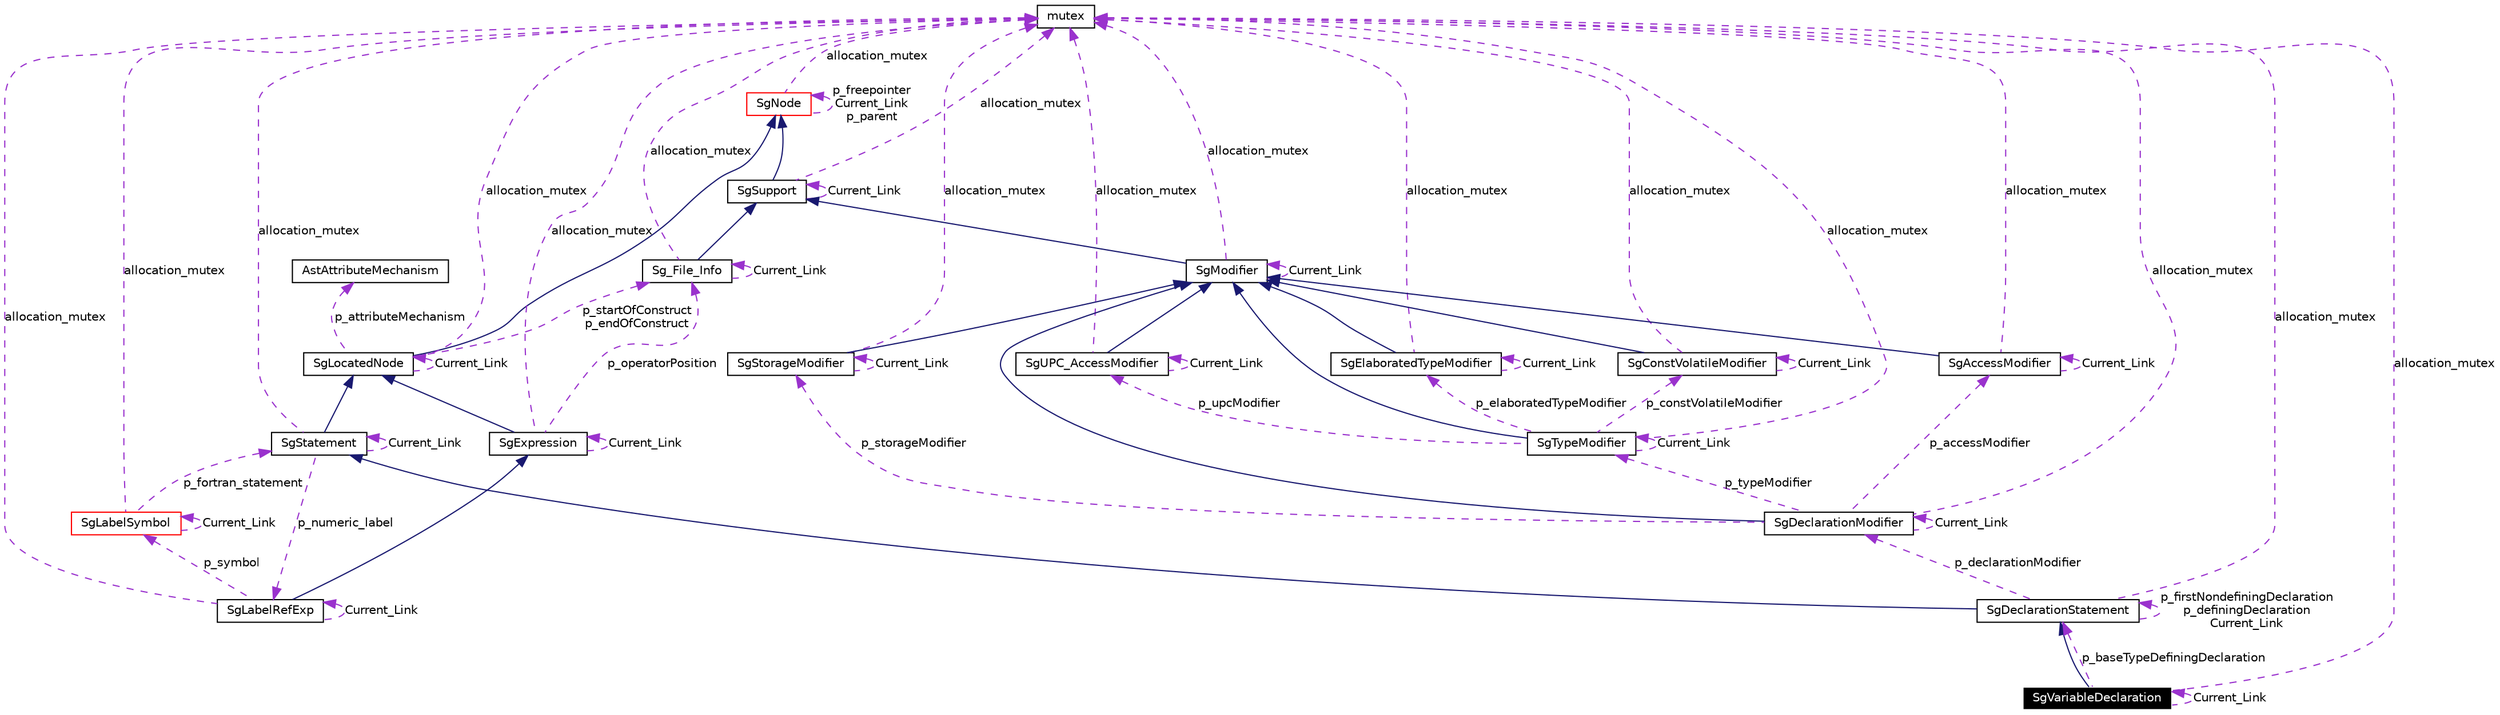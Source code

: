 digraph G
{
  edge [fontname="Helvetica",fontsize=10,labelfontname="Helvetica",labelfontsize=10];
  node [fontname="Helvetica",fontsize=10,shape=record];
  Node1 [label="SgVariableDeclaration",height=0.2,width=0.4,color="white", fillcolor="black", style="filled" fontcolor="white"];
  Node2 -> Node1 [dir=back,color="midnightblue",fontsize=10,style="solid",fontname="Helvetica"];
  Node2 [label="SgDeclarationStatement",height=0.2,width=0.4,color="black",URL="$classSgDeclarationStatement.html"];
  Node3 -> Node2 [dir=back,color="midnightblue",fontsize=10,style="solid",fontname="Helvetica"];
  Node3 [label="SgStatement",height=0.2,width=0.4,color="black",URL="$classSgStatement.html"];
  Node4 -> Node3 [dir=back,color="midnightblue",fontsize=10,style="solid",fontname="Helvetica"];
  Node4 [label="SgLocatedNode",height=0.2,width=0.4,color="black",URL="$classSgLocatedNode.html"];
  Node5 -> Node4 [dir=back,color="midnightblue",fontsize=10,style="solid",fontname="Helvetica"];
  Node5 [label="SgNode",height=0.2,width=0.4,color="red",URL="$classSgNode.html"];
  Node5 -> Node5 [dir=back,color="darkorchid3",fontsize=10,style="dashed",label="p_freepointer\nCurrent_Link\np_parent",fontname="Helvetica"];
  Node6 -> Node5 [dir=back,color="darkorchid3",fontsize=10,style="dashed",label="allocation_mutex",fontname="Helvetica"];
  Node6 [label="mutex",height=0.2,width=0.4,color="black",URL="$classmutex.html"];
  Node6 -> Node4 [dir=back,color="darkorchid3",fontsize=10,style="dashed",label="allocation_mutex",fontname="Helvetica"];
  Node7 -> Node4 [dir=back,color="darkorchid3",fontsize=10,style="dashed",label="p_attributeMechanism",fontname="Helvetica"];
  Node7 [label="AstAttributeMechanism",height=0.2,width=0.4,color="black",URL="$classAstAttributeMechanism.html"];
  Node8 -> Node4 [dir=back,color="darkorchid3",fontsize=10,style="dashed",label="p_startOfConstruct\np_endOfConstruct",fontname="Helvetica"];
  Node8 [label="Sg_File_Info",height=0.2,width=0.4,color="black",URL="$classSg__File__Info.html"];
  Node9 -> Node8 [dir=back,color="midnightblue",fontsize=10,style="solid",fontname="Helvetica"];
  Node9 [label="SgSupport",height=0.2,width=0.4,color="black",URL="$classSgSupport.html"];
  Node5 -> Node9 [dir=back,color="midnightblue",fontsize=10,style="solid",fontname="Helvetica"];
  Node6 -> Node9 [dir=back,color="darkorchid3",fontsize=10,style="dashed",label="allocation_mutex",fontname="Helvetica"];
  Node9 -> Node9 [dir=back,color="darkorchid3",fontsize=10,style="dashed",label="Current_Link",fontname="Helvetica"];
  Node6 -> Node8 [dir=back,color="darkorchid3",fontsize=10,style="dashed",label="allocation_mutex",fontname="Helvetica"];
  Node8 -> Node8 [dir=back,color="darkorchid3",fontsize=10,style="dashed",label="Current_Link",fontname="Helvetica"];
  Node4 -> Node4 [dir=back,color="darkorchid3",fontsize=10,style="dashed",label="Current_Link",fontname="Helvetica"];
  Node10 -> Node3 [dir=back,color="darkorchid3",fontsize=10,style="dashed",label="p_numeric_label",fontname="Helvetica"];
  Node10 [label="SgLabelRefExp",height=0.2,width=0.4,color="black",URL="$classSgLabelRefExp.html"];
  Node11 -> Node10 [dir=back,color="midnightblue",fontsize=10,style="solid",fontname="Helvetica"];
  Node11 [label="SgExpression",height=0.2,width=0.4,color="black",URL="$classSgExpression.html"];
  Node4 -> Node11 [dir=back,color="midnightblue",fontsize=10,style="solid",fontname="Helvetica"];
  Node11 -> Node11 [dir=back,color="darkorchid3",fontsize=10,style="dashed",label="Current_Link",fontname="Helvetica"];
  Node6 -> Node11 [dir=back,color="darkorchid3",fontsize=10,style="dashed",label="allocation_mutex",fontname="Helvetica"];
  Node8 -> Node11 [dir=back,color="darkorchid3",fontsize=10,style="dashed",label="p_operatorPosition",fontname="Helvetica"];
  Node10 -> Node10 [dir=back,color="darkorchid3",fontsize=10,style="dashed",label="Current_Link",fontname="Helvetica"];
  Node6 -> Node10 [dir=back,color="darkorchid3",fontsize=10,style="dashed",label="allocation_mutex",fontname="Helvetica"];
  Node12 -> Node10 [dir=back,color="darkorchid3",fontsize=10,style="dashed",label="p_symbol",fontname="Helvetica"];
  Node12 [label="SgLabelSymbol",height=0.2,width=0.4,color="red",URL="$classSgLabelSymbol.html"];
  Node3 -> Node12 [dir=back,color="darkorchid3",fontsize=10,style="dashed",label="p_fortran_statement",fontname="Helvetica"];
  Node6 -> Node12 [dir=back,color="darkorchid3",fontsize=10,style="dashed",label="allocation_mutex",fontname="Helvetica"];
  Node12 -> Node12 [dir=back,color="darkorchid3",fontsize=10,style="dashed",label="Current_Link",fontname="Helvetica"];
  Node3 -> Node3 [dir=back,color="darkorchid3",fontsize=10,style="dashed",label="Current_Link",fontname="Helvetica"];
  Node6 -> Node3 [dir=back,color="darkorchid3",fontsize=10,style="dashed",label="allocation_mutex",fontname="Helvetica"];
  Node13 -> Node2 [dir=back,color="darkorchid3",fontsize=10,style="dashed",label="p_declarationModifier",fontname="Helvetica"];
  Node13 [label="SgDeclarationModifier",height=0.2,width=0.4,color="black",URL="$classSgDeclarationModifier.html"];
  Node14 -> Node13 [dir=back,color="midnightblue",fontsize=10,style="solid",fontname="Helvetica"];
  Node14 [label="SgModifier",height=0.2,width=0.4,color="black",URL="$classSgModifier.html"];
  Node9 -> Node14 [dir=back,color="midnightblue",fontsize=10,style="solid",fontname="Helvetica"];
  Node6 -> Node14 [dir=back,color="darkorchid3",fontsize=10,style="dashed",label="allocation_mutex",fontname="Helvetica"];
  Node14 -> Node14 [dir=back,color="darkorchid3",fontsize=10,style="dashed",label="Current_Link",fontname="Helvetica"];
  Node15 -> Node13 [dir=back,color="darkorchid3",fontsize=10,style="dashed",label="p_typeModifier",fontname="Helvetica"];
  Node15 [label="SgTypeModifier",height=0.2,width=0.4,color="black",URL="$classSgTypeModifier.html"];
  Node14 -> Node15 [dir=back,color="midnightblue",fontsize=10,style="solid",fontname="Helvetica"];
  Node16 -> Node15 [dir=back,color="darkorchid3",fontsize=10,style="dashed",label="p_elaboratedTypeModifier",fontname="Helvetica"];
  Node16 [label="SgElaboratedTypeModifier",height=0.2,width=0.4,color="black",URL="$classSgElaboratedTypeModifier.html"];
  Node14 -> Node16 [dir=back,color="midnightblue",fontsize=10,style="solid",fontname="Helvetica"];
  Node16 -> Node16 [dir=back,color="darkorchid3",fontsize=10,style="dashed",label="Current_Link",fontname="Helvetica"];
  Node6 -> Node16 [dir=back,color="darkorchid3",fontsize=10,style="dashed",label="allocation_mutex",fontname="Helvetica"];
  Node15 -> Node15 [dir=back,color="darkorchid3",fontsize=10,style="dashed",label="Current_Link",fontname="Helvetica"];
  Node17 -> Node15 [dir=back,color="darkorchid3",fontsize=10,style="dashed",label="p_constVolatileModifier",fontname="Helvetica"];
  Node17 [label="SgConstVolatileModifier",height=0.2,width=0.4,color="black",URL="$classSgConstVolatileModifier.html"];
  Node14 -> Node17 [dir=back,color="midnightblue",fontsize=10,style="solid",fontname="Helvetica"];
  Node17 -> Node17 [dir=back,color="darkorchid3",fontsize=10,style="dashed",label="Current_Link",fontname="Helvetica"];
  Node6 -> Node17 [dir=back,color="darkorchid3",fontsize=10,style="dashed",label="allocation_mutex",fontname="Helvetica"];
  Node6 -> Node15 [dir=back,color="darkorchid3",fontsize=10,style="dashed",label="allocation_mutex",fontname="Helvetica"];
  Node18 -> Node15 [dir=back,color="darkorchid3",fontsize=10,style="dashed",label="p_upcModifier",fontname="Helvetica"];
  Node18 [label="SgUPC_AccessModifier",height=0.2,width=0.4,color="black",URL="$classSgUPC__AccessModifier.html"];
  Node14 -> Node18 [dir=back,color="midnightblue",fontsize=10,style="solid",fontname="Helvetica"];
  Node6 -> Node18 [dir=back,color="darkorchid3",fontsize=10,style="dashed",label="allocation_mutex",fontname="Helvetica"];
  Node18 -> Node18 [dir=back,color="darkorchid3",fontsize=10,style="dashed",label="Current_Link",fontname="Helvetica"];
  Node13 -> Node13 [dir=back,color="darkorchid3",fontsize=10,style="dashed",label="Current_Link",fontname="Helvetica"];
  Node6 -> Node13 [dir=back,color="darkorchid3",fontsize=10,style="dashed",label="allocation_mutex",fontname="Helvetica"];
  Node19 -> Node13 [dir=back,color="darkorchid3",fontsize=10,style="dashed",label="p_storageModifier",fontname="Helvetica"];
  Node19 [label="SgStorageModifier",height=0.2,width=0.4,color="black",URL="$classSgStorageModifier.html"];
  Node14 -> Node19 [dir=back,color="midnightblue",fontsize=10,style="solid",fontname="Helvetica"];
  Node6 -> Node19 [dir=back,color="darkorchid3",fontsize=10,style="dashed",label="allocation_mutex",fontname="Helvetica"];
  Node19 -> Node19 [dir=back,color="darkorchid3",fontsize=10,style="dashed",label="Current_Link",fontname="Helvetica"];
  Node20 -> Node13 [dir=back,color="darkorchid3",fontsize=10,style="dashed",label="p_accessModifier",fontname="Helvetica"];
  Node20 [label="SgAccessModifier",height=0.2,width=0.4,color="black",URL="$classSgAccessModifier.html"];
  Node14 -> Node20 [dir=back,color="midnightblue",fontsize=10,style="solid",fontname="Helvetica"];
  Node6 -> Node20 [dir=back,color="darkorchid3",fontsize=10,style="dashed",label="allocation_mutex",fontname="Helvetica"];
  Node20 -> Node20 [dir=back,color="darkorchid3",fontsize=10,style="dashed",label="Current_Link",fontname="Helvetica"];
  Node6 -> Node2 [dir=back,color="darkorchid3",fontsize=10,style="dashed",label="allocation_mutex",fontname="Helvetica"];
  Node2 -> Node2 [dir=back,color="darkorchid3",fontsize=10,style="dashed",label="p_firstNondefiningDeclaration\np_definingDeclaration\nCurrent_Link",fontname="Helvetica"];
  Node6 -> Node1 [dir=back,color="darkorchid3",fontsize=10,style="dashed",label="allocation_mutex",fontname="Helvetica"];
  Node2 -> Node1 [dir=back,color="darkorchid3",fontsize=10,style="dashed",label="p_baseTypeDefiningDeclaration",fontname="Helvetica"];
  Node1 -> Node1 [dir=back,color="darkorchid3",fontsize=10,style="dashed",label="Current_Link",fontname="Helvetica"];
}
